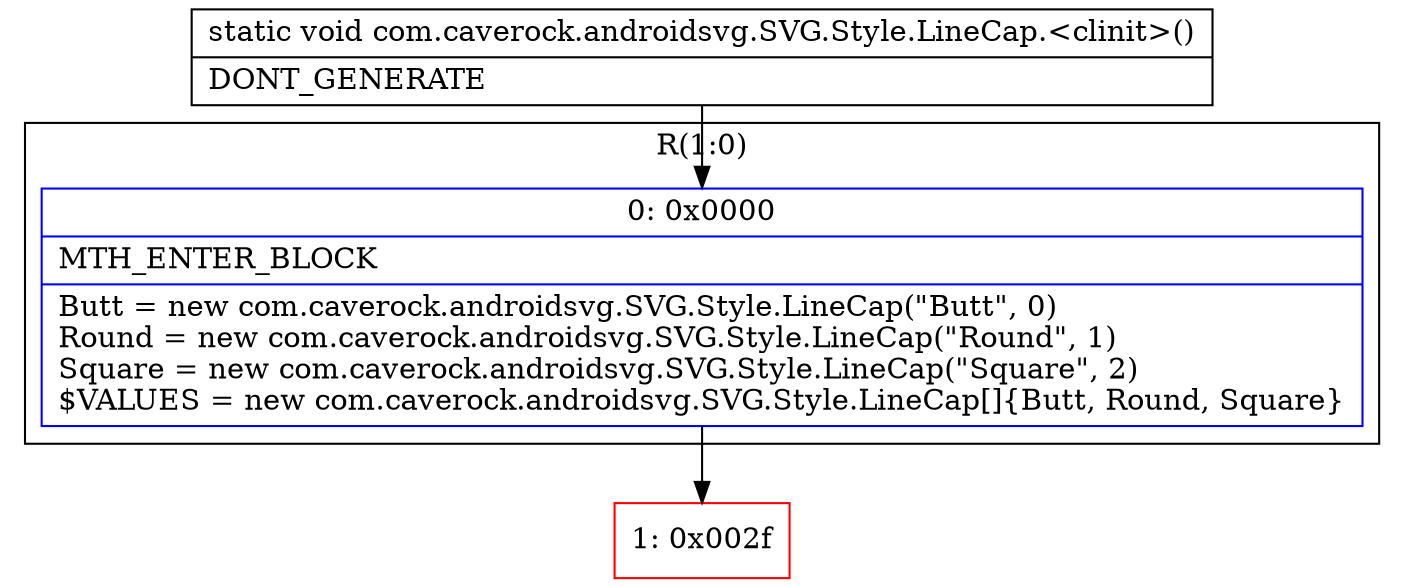 digraph "CFG forcom.caverock.androidsvg.SVG.Style.LineCap.\<clinit\>()V" {
subgraph cluster_Region_1856739195 {
label = "R(1:0)";
node [shape=record,color=blue];
Node_0 [shape=record,label="{0\:\ 0x0000|MTH_ENTER_BLOCK\l|Butt = new com.caverock.androidsvg.SVG.Style.LineCap(\"Butt\", 0)\lRound = new com.caverock.androidsvg.SVG.Style.LineCap(\"Round\", 1)\lSquare = new com.caverock.androidsvg.SVG.Style.LineCap(\"Square\", 2)\l$VALUES = new com.caverock.androidsvg.SVG.Style.LineCap[]\{Butt, Round, Square\}\l}"];
}
Node_1 [shape=record,color=red,label="{1\:\ 0x002f}"];
MethodNode[shape=record,label="{static void com.caverock.androidsvg.SVG.Style.LineCap.\<clinit\>()  | DONT_GENERATE\l}"];
MethodNode -> Node_0;
Node_0 -> Node_1;
}

